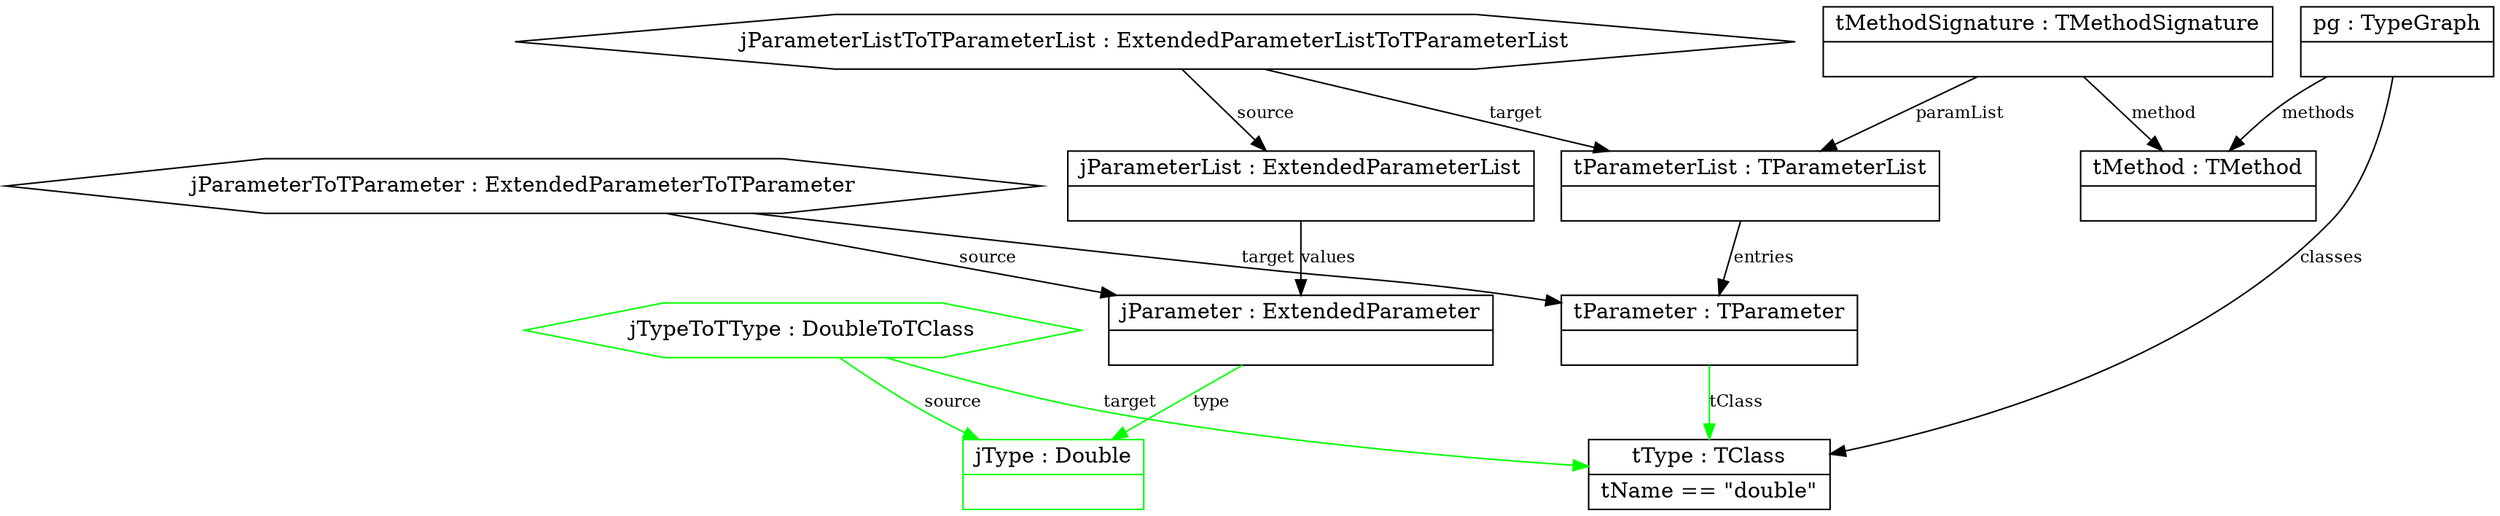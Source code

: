 digraph "ParameterPrimitiveDouble" {
	label="";

	subgraph "Correspondence Domain" {
	          "jParameterListToTParameterList : ExtendedParameterListToTParameterList" [shape=hexagon, color=black];
	          "jParameterToTParameter : ExtendedParameterToTParameter" [shape=hexagon, color=black];
	          "jTypeToTType : DoubleToTClass" [shape=hexagon, color=green];

	          "jParameterListToTParameterList : ExtendedParameterListToTParameterList" -> "jParameterList : ExtendedParameterList" [color=black, label="source", fontsize=11];
	          "jParameterListToTParameterList : ExtendedParameterListToTParameterList" -> "tParameterList : TParameterList" [color=black, label="target", fontsize=11];
	          "jTypeToTType : DoubleToTClass" -> "tType : TClass" [color=green, label="target", fontsize=11];
	          "jParameterToTParameter : ExtendedParameterToTParameter" -> "tParameter : TParameter" [color=black, label="target", fontsize=11];
	          "jTypeToTType : DoubleToTClass" -> "jType : Double" [color=green, label="source", fontsize=11];
	          "jParameterToTParameter : ExtendedParameterToTParameter" -> "jParameter : ExtendedParameter" [color=black, label="source", fontsize=11];
	}
	subgraph "Source Domain" {
	          "jParameterList : ExtendedParameterList" [shape=record, color=black, label="{jParameterList : ExtendedParameterList | }"];
	          "jType : Double" [shape=record, color=green, label="{jType : Double | }"];
	          "jParameter : ExtendedParameter" [shape=record, color=black, label="{jParameter : ExtendedParameter | }"];

	          "jParameterList : ExtendedParameterList" -> "jParameter : ExtendedParameter" [color=black, label="values", fontsize=11];
	          "jParameter : ExtendedParameter" -> "jType : Double" [color=green, label="type", fontsize=11];
	}
	subgraph "Target Domain" {
	          "tMethodSignature : TMethodSignature" [shape=record, color=black, label="{tMethodSignature : TMethodSignature | }"];
	          "tMethod : TMethod" [shape=record, color=black, label="{tMethod : TMethod | }"];
	          "tType : TClass" [shape=record, color=black, label="{tType : TClass | tName == \"double\"}"];
	          "tParameterList : TParameterList" [shape=record, color=black, label="{tParameterList : TParameterList | }"];
	          "pg : TypeGraph" [shape=record, color=black, label="{pg : TypeGraph | }"];
	          "tParameter : TParameter" [shape=record, color=black, label="{tParameter : TParameter | }"];

	          "tMethodSignature : TMethodSignature" -> "tMethod : TMethod" [color=black, label="method", fontsize=11];
	          "tMethodSignature : TMethodSignature" -> "tParameterList : TParameterList" [color=black, label="paramList", fontsize=11];
	          "pg : TypeGraph" -> "tMethod : TMethod" [color=black, label="methods", fontsize=11];
	          "tParameter : TParameter" -> "tType : TClass" [color=green, label="tClass", fontsize=11];
	          "pg : TypeGraph" -> "tType : TClass" [color=black, label="classes", fontsize=11];
	          "tParameterList : TParameterList" -> "tParameter : TParameter" [color=black, label="entries", fontsize=11];
	}
}